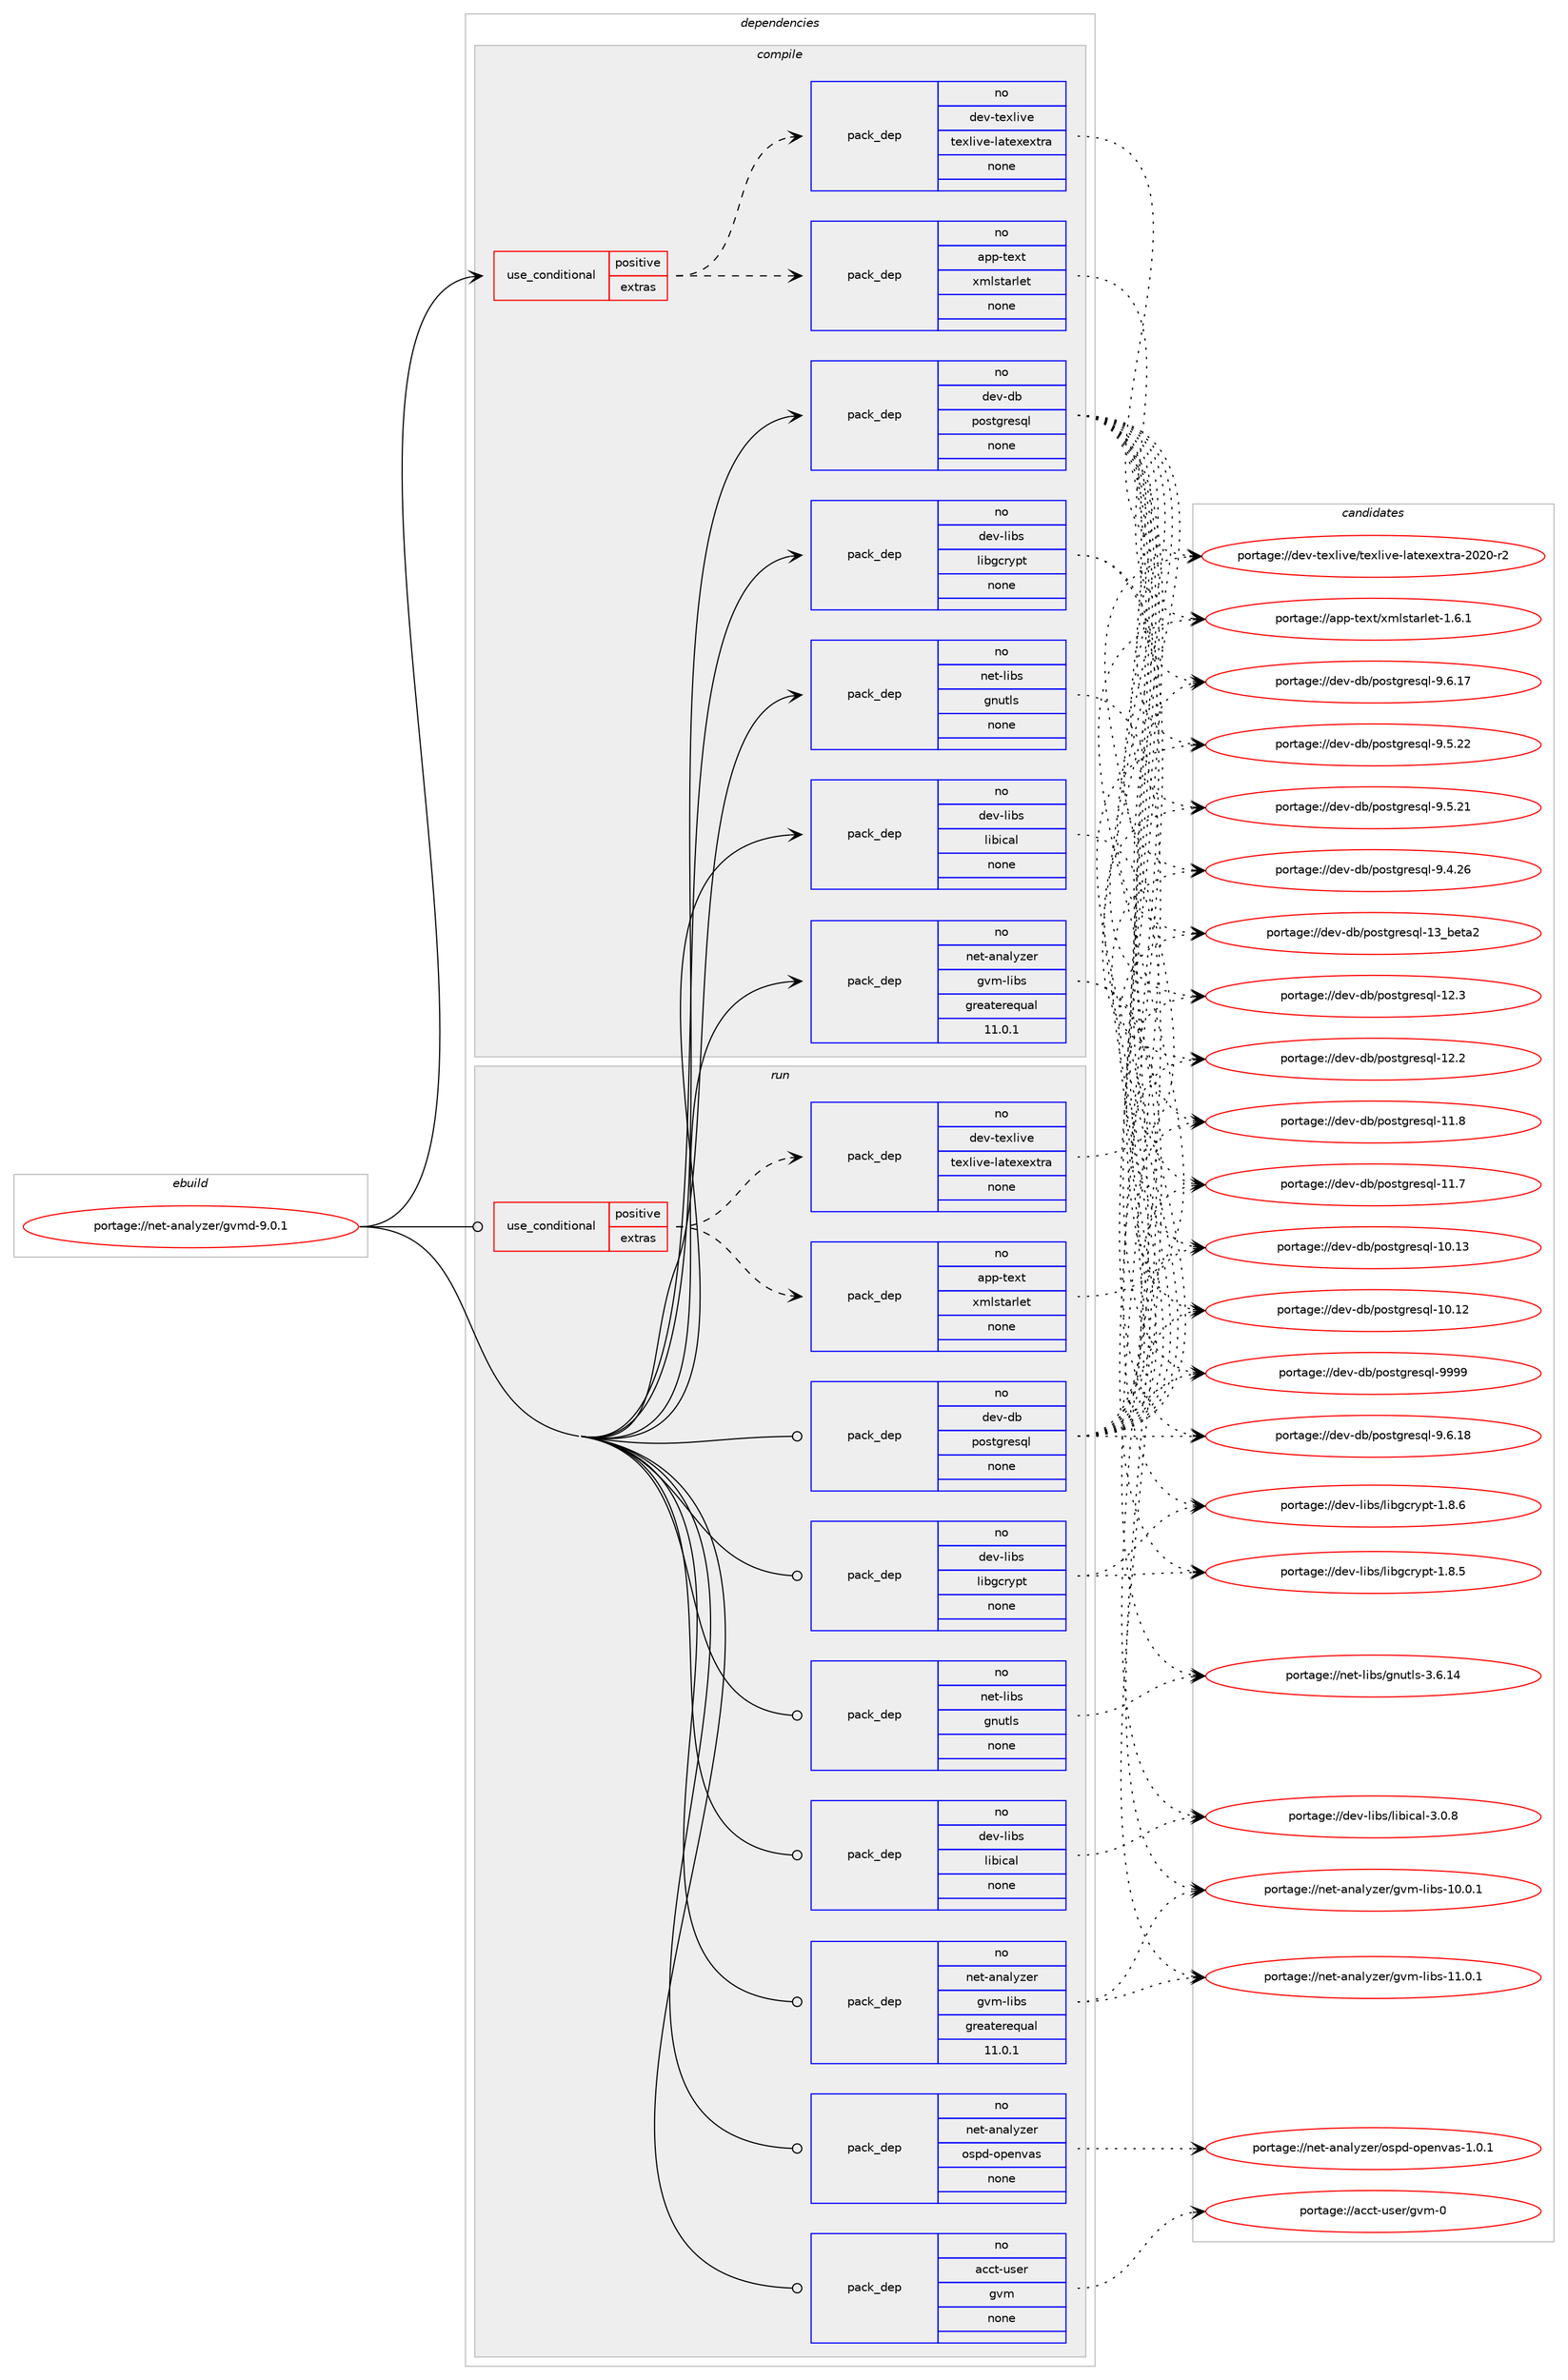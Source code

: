 digraph prolog {

# *************
# Graph options
# *************

newrank=true;
concentrate=true;
compound=true;
graph [rankdir=LR,fontname=Helvetica,fontsize=10,ranksep=1.5];#, ranksep=2.5, nodesep=0.2];
edge  [arrowhead=vee];
node  [fontname=Helvetica,fontsize=10];

# **********
# The ebuild
# **********

subgraph cluster_leftcol {
color=gray;
rank=same;
label=<<i>ebuild</i>>;
id [label="portage://net-analyzer/gvmd-9.0.1", color=red, width=4, href="../net-analyzer/gvmd-9.0.1.svg"];
}

# ****************
# The dependencies
# ****************

subgraph cluster_midcol {
color=gray;
label=<<i>dependencies</i>>;
subgraph cluster_compile {
fillcolor="#eeeeee";
style=filled;
label=<<i>compile</i>>;
subgraph cond1030 {
dependency5751 [label=<<TABLE BORDER="0" CELLBORDER="1" CELLSPACING="0" CELLPADDING="4"><TR><TD ROWSPAN="3" CELLPADDING="10">use_conditional</TD></TR><TR><TD>positive</TD></TR><TR><TD>extras</TD></TR></TABLE>>, shape=none, color=red];
subgraph pack4642 {
dependency5752 [label=<<TABLE BORDER="0" CELLBORDER="1" CELLSPACING="0" CELLPADDING="4" WIDTH="220"><TR><TD ROWSPAN="6" CELLPADDING="30">pack_dep</TD></TR><TR><TD WIDTH="110">no</TD></TR><TR><TD>app-text</TD></TR><TR><TD>xmlstarlet</TD></TR><TR><TD>none</TD></TR><TR><TD></TD></TR></TABLE>>, shape=none, color=blue];
}
dependency5751:e -> dependency5752:w [weight=20,style="dashed",arrowhead="vee"];
subgraph pack4643 {
dependency5753 [label=<<TABLE BORDER="0" CELLBORDER="1" CELLSPACING="0" CELLPADDING="4" WIDTH="220"><TR><TD ROWSPAN="6" CELLPADDING="30">pack_dep</TD></TR><TR><TD WIDTH="110">no</TD></TR><TR><TD>dev-texlive</TD></TR><TR><TD>texlive-latexextra</TD></TR><TR><TD>none</TD></TR><TR><TD></TD></TR></TABLE>>, shape=none, color=blue];
}
dependency5751:e -> dependency5753:w [weight=20,style="dashed",arrowhead="vee"];
}
id:e -> dependency5751:w [weight=20,style="solid",arrowhead="vee"];
subgraph pack4644 {
dependency5754 [label=<<TABLE BORDER="0" CELLBORDER="1" CELLSPACING="0" CELLPADDING="4" WIDTH="220"><TR><TD ROWSPAN="6" CELLPADDING="30">pack_dep</TD></TR><TR><TD WIDTH="110">no</TD></TR><TR><TD>dev-db</TD></TR><TR><TD>postgresql</TD></TR><TR><TD>none</TD></TR><TR><TD></TD></TR></TABLE>>, shape=none, color=blue];
}
id:e -> dependency5754:w [weight=20,style="solid",arrowhead="vee"];
subgraph pack4645 {
dependency5755 [label=<<TABLE BORDER="0" CELLBORDER="1" CELLSPACING="0" CELLPADDING="4" WIDTH="220"><TR><TD ROWSPAN="6" CELLPADDING="30">pack_dep</TD></TR><TR><TD WIDTH="110">no</TD></TR><TR><TD>dev-libs</TD></TR><TR><TD>libgcrypt</TD></TR><TR><TD>none</TD></TR><TR><TD></TD></TR></TABLE>>, shape=none, color=blue];
}
id:e -> dependency5755:w [weight=20,style="solid",arrowhead="vee"];
subgraph pack4646 {
dependency5756 [label=<<TABLE BORDER="0" CELLBORDER="1" CELLSPACING="0" CELLPADDING="4" WIDTH="220"><TR><TD ROWSPAN="6" CELLPADDING="30">pack_dep</TD></TR><TR><TD WIDTH="110">no</TD></TR><TR><TD>dev-libs</TD></TR><TR><TD>libical</TD></TR><TR><TD>none</TD></TR><TR><TD></TD></TR></TABLE>>, shape=none, color=blue];
}
id:e -> dependency5756:w [weight=20,style="solid",arrowhead="vee"];
subgraph pack4647 {
dependency5757 [label=<<TABLE BORDER="0" CELLBORDER="1" CELLSPACING="0" CELLPADDING="4" WIDTH="220"><TR><TD ROWSPAN="6" CELLPADDING="30">pack_dep</TD></TR><TR><TD WIDTH="110">no</TD></TR><TR><TD>net-analyzer</TD></TR><TR><TD>gvm-libs</TD></TR><TR><TD>greaterequal</TD></TR><TR><TD>11.0.1</TD></TR></TABLE>>, shape=none, color=blue];
}
id:e -> dependency5757:w [weight=20,style="solid",arrowhead="vee"];
subgraph pack4648 {
dependency5758 [label=<<TABLE BORDER="0" CELLBORDER="1" CELLSPACING="0" CELLPADDING="4" WIDTH="220"><TR><TD ROWSPAN="6" CELLPADDING="30">pack_dep</TD></TR><TR><TD WIDTH="110">no</TD></TR><TR><TD>net-libs</TD></TR><TR><TD>gnutls</TD></TR><TR><TD>none</TD></TR><TR><TD></TD></TR></TABLE>>, shape=none, color=blue];
}
id:e -> dependency5758:w [weight=20,style="solid",arrowhead="vee"];
}
subgraph cluster_compileandrun {
fillcolor="#eeeeee";
style=filled;
label=<<i>compile and run</i>>;
}
subgraph cluster_run {
fillcolor="#eeeeee";
style=filled;
label=<<i>run</i>>;
subgraph cond1031 {
dependency5759 [label=<<TABLE BORDER="0" CELLBORDER="1" CELLSPACING="0" CELLPADDING="4"><TR><TD ROWSPAN="3" CELLPADDING="10">use_conditional</TD></TR><TR><TD>positive</TD></TR><TR><TD>extras</TD></TR></TABLE>>, shape=none, color=red];
subgraph pack4649 {
dependency5760 [label=<<TABLE BORDER="0" CELLBORDER="1" CELLSPACING="0" CELLPADDING="4" WIDTH="220"><TR><TD ROWSPAN="6" CELLPADDING="30">pack_dep</TD></TR><TR><TD WIDTH="110">no</TD></TR><TR><TD>app-text</TD></TR><TR><TD>xmlstarlet</TD></TR><TR><TD>none</TD></TR><TR><TD></TD></TR></TABLE>>, shape=none, color=blue];
}
dependency5759:e -> dependency5760:w [weight=20,style="dashed",arrowhead="vee"];
subgraph pack4650 {
dependency5761 [label=<<TABLE BORDER="0" CELLBORDER="1" CELLSPACING="0" CELLPADDING="4" WIDTH="220"><TR><TD ROWSPAN="6" CELLPADDING="30">pack_dep</TD></TR><TR><TD WIDTH="110">no</TD></TR><TR><TD>dev-texlive</TD></TR><TR><TD>texlive-latexextra</TD></TR><TR><TD>none</TD></TR><TR><TD></TD></TR></TABLE>>, shape=none, color=blue];
}
dependency5759:e -> dependency5761:w [weight=20,style="dashed",arrowhead="vee"];
}
id:e -> dependency5759:w [weight=20,style="solid",arrowhead="odot"];
subgraph pack4651 {
dependency5762 [label=<<TABLE BORDER="0" CELLBORDER="1" CELLSPACING="0" CELLPADDING="4" WIDTH="220"><TR><TD ROWSPAN="6" CELLPADDING="30">pack_dep</TD></TR><TR><TD WIDTH="110">no</TD></TR><TR><TD>acct-user</TD></TR><TR><TD>gvm</TD></TR><TR><TD>none</TD></TR><TR><TD></TD></TR></TABLE>>, shape=none, color=blue];
}
id:e -> dependency5762:w [weight=20,style="solid",arrowhead="odot"];
subgraph pack4652 {
dependency5763 [label=<<TABLE BORDER="0" CELLBORDER="1" CELLSPACING="0" CELLPADDING="4" WIDTH="220"><TR><TD ROWSPAN="6" CELLPADDING="30">pack_dep</TD></TR><TR><TD WIDTH="110">no</TD></TR><TR><TD>dev-db</TD></TR><TR><TD>postgresql</TD></TR><TR><TD>none</TD></TR><TR><TD></TD></TR></TABLE>>, shape=none, color=blue];
}
id:e -> dependency5763:w [weight=20,style="solid",arrowhead="odot"];
subgraph pack4653 {
dependency5764 [label=<<TABLE BORDER="0" CELLBORDER="1" CELLSPACING="0" CELLPADDING="4" WIDTH="220"><TR><TD ROWSPAN="6" CELLPADDING="30">pack_dep</TD></TR><TR><TD WIDTH="110">no</TD></TR><TR><TD>dev-libs</TD></TR><TR><TD>libgcrypt</TD></TR><TR><TD>none</TD></TR><TR><TD></TD></TR></TABLE>>, shape=none, color=blue];
}
id:e -> dependency5764:w [weight=20,style="solid",arrowhead="odot"];
subgraph pack4654 {
dependency5765 [label=<<TABLE BORDER="0" CELLBORDER="1" CELLSPACING="0" CELLPADDING="4" WIDTH="220"><TR><TD ROWSPAN="6" CELLPADDING="30">pack_dep</TD></TR><TR><TD WIDTH="110">no</TD></TR><TR><TD>dev-libs</TD></TR><TR><TD>libical</TD></TR><TR><TD>none</TD></TR><TR><TD></TD></TR></TABLE>>, shape=none, color=blue];
}
id:e -> dependency5765:w [weight=20,style="solid",arrowhead="odot"];
subgraph pack4655 {
dependency5766 [label=<<TABLE BORDER="0" CELLBORDER="1" CELLSPACING="0" CELLPADDING="4" WIDTH="220"><TR><TD ROWSPAN="6" CELLPADDING="30">pack_dep</TD></TR><TR><TD WIDTH="110">no</TD></TR><TR><TD>net-analyzer</TD></TR><TR><TD>gvm-libs</TD></TR><TR><TD>greaterequal</TD></TR><TR><TD>11.0.1</TD></TR></TABLE>>, shape=none, color=blue];
}
id:e -> dependency5766:w [weight=20,style="solid",arrowhead="odot"];
subgraph pack4656 {
dependency5767 [label=<<TABLE BORDER="0" CELLBORDER="1" CELLSPACING="0" CELLPADDING="4" WIDTH="220"><TR><TD ROWSPAN="6" CELLPADDING="30">pack_dep</TD></TR><TR><TD WIDTH="110">no</TD></TR><TR><TD>net-analyzer</TD></TR><TR><TD>ospd-openvas</TD></TR><TR><TD>none</TD></TR><TR><TD></TD></TR></TABLE>>, shape=none, color=blue];
}
id:e -> dependency5767:w [weight=20,style="solid",arrowhead="odot"];
subgraph pack4657 {
dependency5768 [label=<<TABLE BORDER="0" CELLBORDER="1" CELLSPACING="0" CELLPADDING="4" WIDTH="220"><TR><TD ROWSPAN="6" CELLPADDING="30">pack_dep</TD></TR><TR><TD WIDTH="110">no</TD></TR><TR><TD>net-libs</TD></TR><TR><TD>gnutls</TD></TR><TR><TD>none</TD></TR><TR><TD></TD></TR></TABLE>>, shape=none, color=blue];
}
id:e -> dependency5768:w [weight=20,style="solid",arrowhead="odot"];
}
}

# **************
# The candidates
# **************

subgraph cluster_choices {
rank=same;
color=gray;
label=<<i>candidates</i>>;

subgraph choice4642 {
color=black;
nodesep=1;
choice97112112451161011201164712010910811511697114108101116454946544649 [label="portage://app-text/xmlstarlet-1.6.1", color=red, width=4,href="../app-text/xmlstarlet-1.6.1.svg"];
dependency5752:e -> choice97112112451161011201164712010910811511697114108101116454946544649:w [style=dotted,weight="100"];
}
subgraph choice4643 {
color=black;
nodesep=1;
choice100101118451161011201081051181014711610112010810511810145108971161011201011201161149745504850484511450 [label="portage://dev-texlive/texlive-latexextra-2020-r2", color=red, width=4,href="../dev-texlive/texlive-latexextra-2020-r2.svg"];
dependency5753:e -> choice100101118451161011201081051181014711610112010810511810145108971161011201011201161149745504850484511450:w [style=dotted,weight="100"];
}
subgraph choice4644 {
color=black;
nodesep=1;
choice1001011184510098471121111151161031141011151131084557575757 [label="portage://dev-db/postgresql-9999", color=red, width=4,href="../dev-db/postgresql-9999.svg"];
choice10010111845100984711211111511610311410111511310845574654464956 [label="portage://dev-db/postgresql-9.6.18", color=red, width=4,href="../dev-db/postgresql-9.6.18.svg"];
choice10010111845100984711211111511610311410111511310845574654464955 [label="portage://dev-db/postgresql-9.6.17", color=red, width=4,href="../dev-db/postgresql-9.6.17.svg"];
choice10010111845100984711211111511610311410111511310845574653465050 [label="portage://dev-db/postgresql-9.5.22", color=red, width=4,href="../dev-db/postgresql-9.5.22.svg"];
choice10010111845100984711211111511610311410111511310845574653465049 [label="portage://dev-db/postgresql-9.5.21", color=red, width=4,href="../dev-db/postgresql-9.5.21.svg"];
choice10010111845100984711211111511610311410111511310845574652465054 [label="portage://dev-db/postgresql-9.4.26", color=red, width=4,href="../dev-db/postgresql-9.4.26.svg"];
choice10010111845100984711211111511610311410111511310845495195981011169750 [label="portage://dev-db/postgresql-13_beta2", color=red, width=4,href="../dev-db/postgresql-13_beta2.svg"];
choice1001011184510098471121111151161031141011151131084549504651 [label="portage://dev-db/postgresql-12.3", color=red, width=4,href="../dev-db/postgresql-12.3.svg"];
choice1001011184510098471121111151161031141011151131084549504650 [label="portage://dev-db/postgresql-12.2", color=red, width=4,href="../dev-db/postgresql-12.2.svg"];
choice1001011184510098471121111151161031141011151131084549494656 [label="portage://dev-db/postgresql-11.8", color=red, width=4,href="../dev-db/postgresql-11.8.svg"];
choice1001011184510098471121111151161031141011151131084549494655 [label="portage://dev-db/postgresql-11.7", color=red, width=4,href="../dev-db/postgresql-11.7.svg"];
choice100101118451009847112111115116103114101115113108454948464951 [label="portage://dev-db/postgresql-10.13", color=red, width=4,href="../dev-db/postgresql-10.13.svg"];
choice100101118451009847112111115116103114101115113108454948464950 [label="portage://dev-db/postgresql-10.12", color=red, width=4,href="../dev-db/postgresql-10.12.svg"];
dependency5754:e -> choice1001011184510098471121111151161031141011151131084557575757:w [style=dotted,weight="100"];
dependency5754:e -> choice10010111845100984711211111511610311410111511310845574654464956:w [style=dotted,weight="100"];
dependency5754:e -> choice10010111845100984711211111511610311410111511310845574654464955:w [style=dotted,weight="100"];
dependency5754:e -> choice10010111845100984711211111511610311410111511310845574653465050:w [style=dotted,weight="100"];
dependency5754:e -> choice10010111845100984711211111511610311410111511310845574653465049:w [style=dotted,weight="100"];
dependency5754:e -> choice10010111845100984711211111511610311410111511310845574652465054:w [style=dotted,weight="100"];
dependency5754:e -> choice10010111845100984711211111511610311410111511310845495195981011169750:w [style=dotted,weight="100"];
dependency5754:e -> choice1001011184510098471121111151161031141011151131084549504651:w [style=dotted,weight="100"];
dependency5754:e -> choice1001011184510098471121111151161031141011151131084549504650:w [style=dotted,weight="100"];
dependency5754:e -> choice1001011184510098471121111151161031141011151131084549494656:w [style=dotted,weight="100"];
dependency5754:e -> choice1001011184510098471121111151161031141011151131084549494655:w [style=dotted,weight="100"];
dependency5754:e -> choice100101118451009847112111115116103114101115113108454948464951:w [style=dotted,weight="100"];
dependency5754:e -> choice100101118451009847112111115116103114101115113108454948464950:w [style=dotted,weight="100"];
}
subgraph choice4645 {
color=black;
nodesep=1;
choice1001011184510810598115471081059810399114121112116454946564654 [label="portage://dev-libs/libgcrypt-1.8.6", color=red, width=4,href="../dev-libs/libgcrypt-1.8.6.svg"];
choice1001011184510810598115471081059810399114121112116454946564653 [label="portage://dev-libs/libgcrypt-1.8.5", color=red, width=4,href="../dev-libs/libgcrypt-1.8.5.svg"];
dependency5755:e -> choice1001011184510810598115471081059810399114121112116454946564654:w [style=dotted,weight="100"];
dependency5755:e -> choice1001011184510810598115471081059810399114121112116454946564653:w [style=dotted,weight="100"];
}
subgraph choice4646 {
color=black;
nodesep=1;
choice100101118451081059811547108105981059997108455146484656 [label="portage://dev-libs/libical-3.0.8", color=red, width=4,href="../dev-libs/libical-3.0.8.svg"];
dependency5756:e -> choice100101118451081059811547108105981059997108455146484656:w [style=dotted,weight="100"];
}
subgraph choice4647 {
color=black;
nodesep=1;
choice11010111645971109710812112210111447103118109451081059811545494946484649 [label="portage://net-analyzer/gvm-libs-11.0.1", color=red, width=4,href="../net-analyzer/gvm-libs-11.0.1.svg"];
choice11010111645971109710812112210111447103118109451081059811545494846484649 [label="portage://net-analyzer/gvm-libs-10.0.1", color=red, width=4,href="../net-analyzer/gvm-libs-10.0.1.svg"];
dependency5757:e -> choice11010111645971109710812112210111447103118109451081059811545494946484649:w [style=dotted,weight="100"];
dependency5757:e -> choice11010111645971109710812112210111447103118109451081059811545494846484649:w [style=dotted,weight="100"];
}
subgraph choice4648 {
color=black;
nodesep=1;
choice11010111645108105981154710311011711610811545514654464952 [label="portage://net-libs/gnutls-3.6.14", color=red, width=4,href="../net-libs/gnutls-3.6.14.svg"];
dependency5758:e -> choice11010111645108105981154710311011711610811545514654464952:w [style=dotted,weight="100"];
}
subgraph choice4649 {
color=black;
nodesep=1;
choice97112112451161011201164712010910811511697114108101116454946544649 [label="portage://app-text/xmlstarlet-1.6.1", color=red, width=4,href="../app-text/xmlstarlet-1.6.1.svg"];
dependency5760:e -> choice97112112451161011201164712010910811511697114108101116454946544649:w [style=dotted,weight="100"];
}
subgraph choice4650 {
color=black;
nodesep=1;
choice100101118451161011201081051181014711610112010810511810145108971161011201011201161149745504850484511450 [label="portage://dev-texlive/texlive-latexextra-2020-r2", color=red, width=4,href="../dev-texlive/texlive-latexextra-2020-r2.svg"];
dependency5761:e -> choice100101118451161011201081051181014711610112010810511810145108971161011201011201161149745504850484511450:w [style=dotted,weight="100"];
}
subgraph choice4651 {
color=black;
nodesep=1;
choice97999911645117115101114471031181094548 [label="portage://acct-user/gvm-0", color=red, width=4,href="../acct-user/gvm-0.svg"];
dependency5762:e -> choice97999911645117115101114471031181094548:w [style=dotted,weight="100"];
}
subgraph choice4652 {
color=black;
nodesep=1;
choice1001011184510098471121111151161031141011151131084557575757 [label="portage://dev-db/postgresql-9999", color=red, width=4,href="../dev-db/postgresql-9999.svg"];
choice10010111845100984711211111511610311410111511310845574654464956 [label="portage://dev-db/postgresql-9.6.18", color=red, width=4,href="../dev-db/postgresql-9.6.18.svg"];
choice10010111845100984711211111511610311410111511310845574654464955 [label="portage://dev-db/postgresql-9.6.17", color=red, width=4,href="../dev-db/postgresql-9.6.17.svg"];
choice10010111845100984711211111511610311410111511310845574653465050 [label="portage://dev-db/postgresql-9.5.22", color=red, width=4,href="../dev-db/postgresql-9.5.22.svg"];
choice10010111845100984711211111511610311410111511310845574653465049 [label="portage://dev-db/postgresql-9.5.21", color=red, width=4,href="../dev-db/postgresql-9.5.21.svg"];
choice10010111845100984711211111511610311410111511310845574652465054 [label="portage://dev-db/postgresql-9.4.26", color=red, width=4,href="../dev-db/postgresql-9.4.26.svg"];
choice10010111845100984711211111511610311410111511310845495195981011169750 [label="portage://dev-db/postgresql-13_beta2", color=red, width=4,href="../dev-db/postgresql-13_beta2.svg"];
choice1001011184510098471121111151161031141011151131084549504651 [label="portage://dev-db/postgresql-12.3", color=red, width=4,href="../dev-db/postgresql-12.3.svg"];
choice1001011184510098471121111151161031141011151131084549504650 [label="portage://dev-db/postgresql-12.2", color=red, width=4,href="../dev-db/postgresql-12.2.svg"];
choice1001011184510098471121111151161031141011151131084549494656 [label="portage://dev-db/postgresql-11.8", color=red, width=4,href="../dev-db/postgresql-11.8.svg"];
choice1001011184510098471121111151161031141011151131084549494655 [label="portage://dev-db/postgresql-11.7", color=red, width=4,href="../dev-db/postgresql-11.7.svg"];
choice100101118451009847112111115116103114101115113108454948464951 [label="portage://dev-db/postgresql-10.13", color=red, width=4,href="../dev-db/postgresql-10.13.svg"];
choice100101118451009847112111115116103114101115113108454948464950 [label="portage://dev-db/postgresql-10.12", color=red, width=4,href="../dev-db/postgresql-10.12.svg"];
dependency5763:e -> choice1001011184510098471121111151161031141011151131084557575757:w [style=dotted,weight="100"];
dependency5763:e -> choice10010111845100984711211111511610311410111511310845574654464956:w [style=dotted,weight="100"];
dependency5763:e -> choice10010111845100984711211111511610311410111511310845574654464955:w [style=dotted,weight="100"];
dependency5763:e -> choice10010111845100984711211111511610311410111511310845574653465050:w [style=dotted,weight="100"];
dependency5763:e -> choice10010111845100984711211111511610311410111511310845574653465049:w [style=dotted,weight="100"];
dependency5763:e -> choice10010111845100984711211111511610311410111511310845574652465054:w [style=dotted,weight="100"];
dependency5763:e -> choice10010111845100984711211111511610311410111511310845495195981011169750:w [style=dotted,weight="100"];
dependency5763:e -> choice1001011184510098471121111151161031141011151131084549504651:w [style=dotted,weight="100"];
dependency5763:e -> choice1001011184510098471121111151161031141011151131084549504650:w [style=dotted,weight="100"];
dependency5763:e -> choice1001011184510098471121111151161031141011151131084549494656:w [style=dotted,weight="100"];
dependency5763:e -> choice1001011184510098471121111151161031141011151131084549494655:w [style=dotted,weight="100"];
dependency5763:e -> choice100101118451009847112111115116103114101115113108454948464951:w [style=dotted,weight="100"];
dependency5763:e -> choice100101118451009847112111115116103114101115113108454948464950:w [style=dotted,weight="100"];
}
subgraph choice4653 {
color=black;
nodesep=1;
choice1001011184510810598115471081059810399114121112116454946564654 [label="portage://dev-libs/libgcrypt-1.8.6", color=red, width=4,href="../dev-libs/libgcrypt-1.8.6.svg"];
choice1001011184510810598115471081059810399114121112116454946564653 [label="portage://dev-libs/libgcrypt-1.8.5", color=red, width=4,href="../dev-libs/libgcrypt-1.8.5.svg"];
dependency5764:e -> choice1001011184510810598115471081059810399114121112116454946564654:w [style=dotted,weight="100"];
dependency5764:e -> choice1001011184510810598115471081059810399114121112116454946564653:w [style=dotted,weight="100"];
}
subgraph choice4654 {
color=black;
nodesep=1;
choice100101118451081059811547108105981059997108455146484656 [label="portage://dev-libs/libical-3.0.8", color=red, width=4,href="../dev-libs/libical-3.0.8.svg"];
dependency5765:e -> choice100101118451081059811547108105981059997108455146484656:w [style=dotted,weight="100"];
}
subgraph choice4655 {
color=black;
nodesep=1;
choice11010111645971109710812112210111447103118109451081059811545494946484649 [label="portage://net-analyzer/gvm-libs-11.0.1", color=red, width=4,href="../net-analyzer/gvm-libs-11.0.1.svg"];
choice11010111645971109710812112210111447103118109451081059811545494846484649 [label="portage://net-analyzer/gvm-libs-10.0.1", color=red, width=4,href="../net-analyzer/gvm-libs-10.0.1.svg"];
dependency5766:e -> choice11010111645971109710812112210111447103118109451081059811545494946484649:w [style=dotted,weight="100"];
dependency5766:e -> choice11010111645971109710812112210111447103118109451081059811545494846484649:w [style=dotted,weight="100"];
}
subgraph choice4656 {
color=black;
nodesep=1;
choice110101116459711097108121122101114471111151121004511111210111011897115454946484649 [label="portage://net-analyzer/ospd-openvas-1.0.1", color=red, width=4,href="../net-analyzer/ospd-openvas-1.0.1.svg"];
dependency5767:e -> choice110101116459711097108121122101114471111151121004511111210111011897115454946484649:w [style=dotted,weight="100"];
}
subgraph choice4657 {
color=black;
nodesep=1;
choice11010111645108105981154710311011711610811545514654464952 [label="portage://net-libs/gnutls-3.6.14", color=red, width=4,href="../net-libs/gnutls-3.6.14.svg"];
dependency5768:e -> choice11010111645108105981154710311011711610811545514654464952:w [style=dotted,weight="100"];
}
}

}
